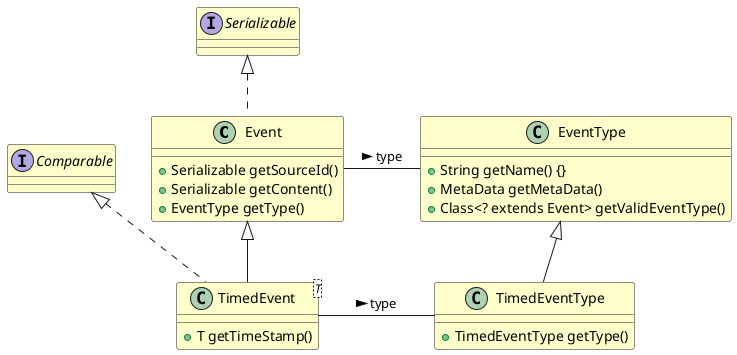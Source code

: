 @startuml

skinparam class {
  BackgroundColor BUSINESS
}

class Event implements Serializable {
  +Serializable getSourceId()
  +Serializable getContent()
  +EventType getType()
}

class TimedEvent<T> extends Event implements Comparable {
  +T getTimeStamp()
}

interface Comparable {
}

class EventType {
  +String getName() {}
  +MetaData getMetaData()
  +Class<? extends Event> getValidEventType()
}

class TimedEventType extends EventType {
  +TimedEventType getType()
}

Event - EventType : type >
TimedEvent - TimedEventType : type >

@enduml
